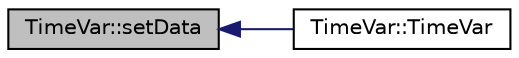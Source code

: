 digraph "TimeVar::setData"
{
 // INTERACTIVE_SVG=YES
  edge [fontname="Helvetica",fontsize="10",labelfontname="Helvetica",labelfontsize="10"];
  node [fontname="Helvetica",fontsize="10",shape=record];
  rankdir="LR";
  Node1 [label="TimeVar::setData",height=0.2,width=0.4,color="black", fillcolor="grey75", style="filled", fontcolor="black"];
  Node1 -> Node2 [dir="back",color="midnightblue",fontsize="10",style="solid",fontname="Helvetica"];
  Node2 [label="TimeVar::TimeVar",height=0.2,width=0.4,color="black", fillcolor="white", style="filled",URL="$df/dd6/class_time_var.html#a21143cd645927859546bf0cd845ac324"];
}
